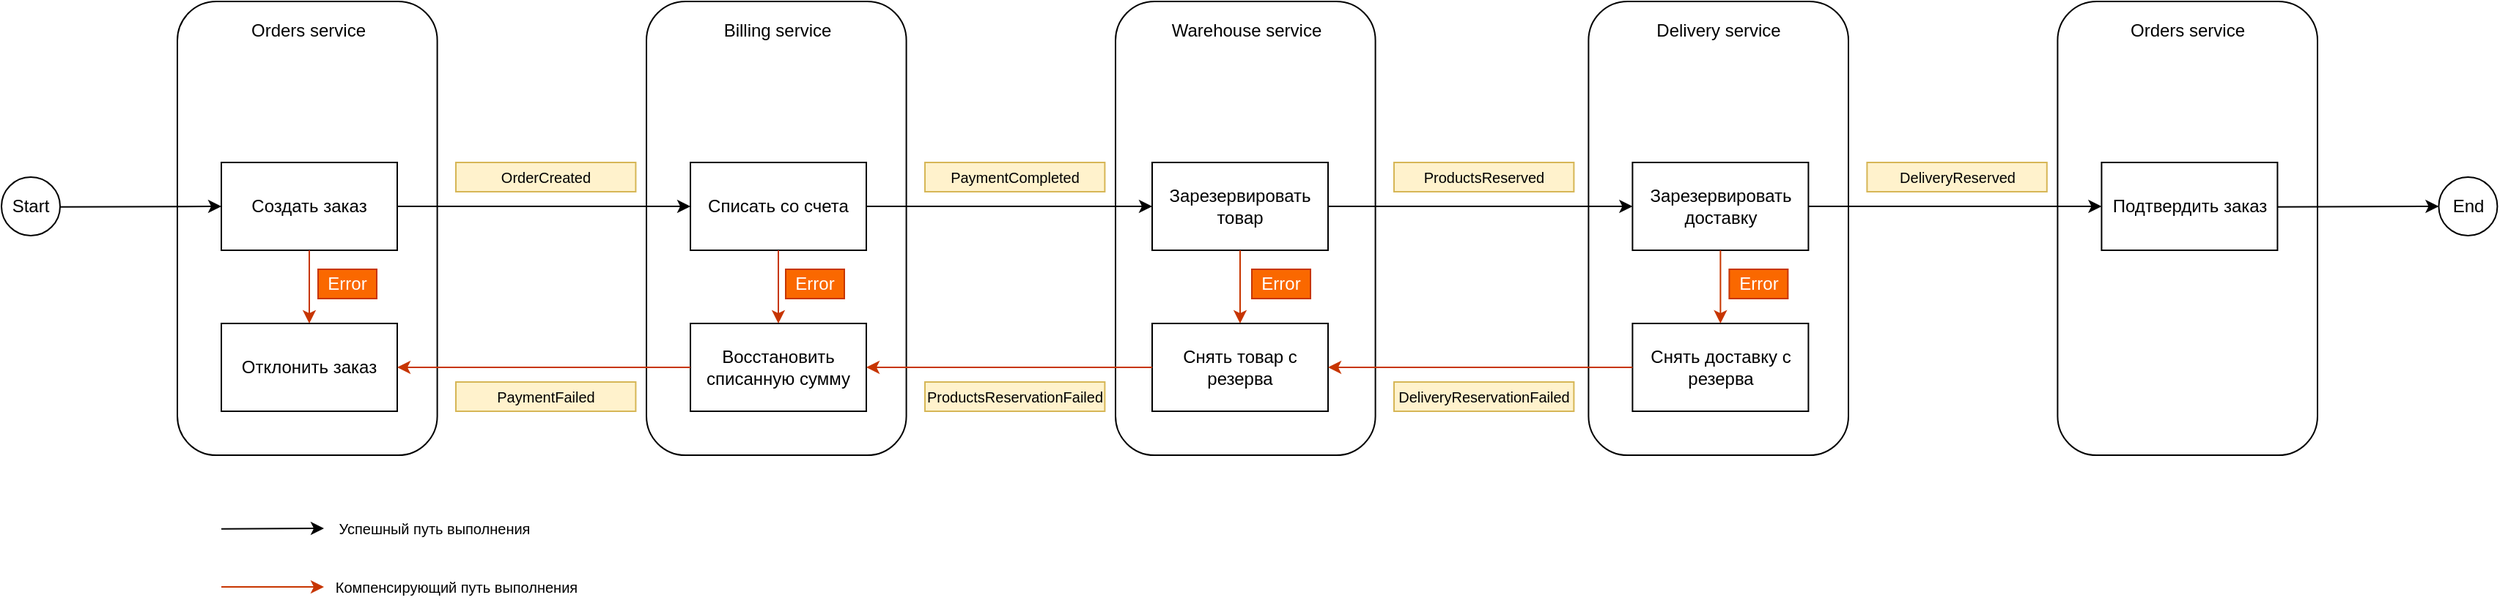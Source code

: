 <mxfile version="13.7.3" type="device"><diagram id="57MqKbJDSpgsxV5Au6rt" name="Страница 1"><mxGraphModel dx="2062" dy="-472" grid="1" gridSize="10" guides="1" tooltips="1" connect="1" arrows="1" fold="1" page="1" pageScale="1" pageWidth="1169" pageHeight="827" math="0" shadow="0"><root><mxCell id="0"/><mxCell id="1" parent="0"/><mxCell id="SCl7hQkHGPkv68IulZNW-81" value="" style="group" parent="1" vertex="1" connectable="0"><mxGeometry x="1422.7" y="1690" width="177.3" height="310" as="geometry"/></mxCell><mxCell id="SCl7hQkHGPkv68IulZNW-82" value="" style="rounded=1;whiteSpace=wrap;html=1;" parent="SCl7hQkHGPkv68IulZNW-81" vertex="1"><mxGeometry width="177.3" height="310" as="geometry"/></mxCell><mxCell id="SCl7hQkHGPkv68IulZNW-83" value="&lt;span style=&quot;font-size: 12px&quot;&gt;Orders service&lt;/span&gt;" style="text;html=1;align=center;verticalAlign=middle;resizable=0;points=[];autosize=1;fontSize=10;" parent="SCl7hQkHGPkv68IulZNW-81" vertex="1"><mxGeometry x="43.65" y="10" width="90" height="20" as="geometry"/></mxCell><mxCell id="SCl7hQkHGPkv68IulZNW-75" value="" style="group" parent="1" vertex="1" connectable="0"><mxGeometry x="1102.7" y="1690" width="177.3" height="310" as="geometry"/></mxCell><mxCell id="SCl7hQkHGPkv68IulZNW-76" value="" style="rounded=1;whiteSpace=wrap;html=1;" parent="SCl7hQkHGPkv68IulZNW-75" vertex="1"><mxGeometry width="177.3" height="310" as="geometry"/></mxCell><mxCell id="SCl7hQkHGPkv68IulZNW-77" value="&lt;span style=&quot;font-size: 12px&quot;&gt;Delivery&amp;nbsp;&lt;/span&gt;&lt;span style=&quot;font-size: 12px&quot;&gt;service&lt;/span&gt;" style="text;html=1;align=center;verticalAlign=middle;resizable=0;points=[];autosize=1;fontSize=10;" parent="SCl7hQkHGPkv68IulZNW-75" vertex="1"><mxGeometry x="38.65" y="10" width="100" height="20" as="geometry"/></mxCell><mxCell id="SCl7hQkHGPkv68IulZNW-72" value="" style="group" parent="1" vertex="1" connectable="0"><mxGeometry x="750" y="1690" width="177.3" height="310" as="geometry"/></mxCell><mxCell id="SCl7hQkHGPkv68IulZNW-73" value="" style="rounded=1;whiteSpace=wrap;html=1;" parent="SCl7hQkHGPkv68IulZNW-72" vertex="1"><mxGeometry x="30" width="177.3" height="310" as="geometry"/></mxCell><mxCell id="SCl7hQkHGPkv68IulZNW-74" value="&lt;span style=&quot;font-size: 12px&quot;&gt;Warehouse&amp;nbsp;&lt;/span&gt;&lt;span style=&quot;font-size: 12px&quot;&gt;service&lt;/span&gt;" style="text;html=1;align=center;verticalAlign=middle;resizable=0;points=[];autosize=1;fontSize=10;" parent="SCl7hQkHGPkv68IulZNW-72" vertex="1"><mxGeometry x="58.65" y="10" width="120" height="20" as="geometry"/></mxCell><mxCell id="SCl7hQkHGPkv68IulZNW-69" value="" style="group" parent="1" vertex="1" connectable="0"><mxGeometry x="460" y="1690" width="177.3" height="310" as="geometry"/></mxCell><mxCell id="SCl7hQkHGPkv68IulZNW-70" value="" style="rounded=1;whiteSpace=wrap;html=1;" parent="SCl7hQkHGPkv68IulZNW-69" vertex="1"><mxGeometry width="177.3" height="310" as="geometry"/></mxCell><mxCell id="SCl7hQkHGPkv68IulZNW-71" value="&lt;span style=&quot;font-size: 12px&quot;&gt;Billing&amp;nbsp;&lt;/span&gt;&lt;span style=&quot;font-size: 12px&quot;&gt;service&lt;/span&gt;" style="text;html=1;align=center;verticalAlign=middle;resizable=0;points=[];autosize=1;fontSize=10;" parent="SCl7hQkHGPkv68IulZNW-69" vertex="1"><mxGeometry x="43.65" y="10" width="90" height="20" as="geometry"/></mxCell><mxCell id="SCl7hQkHGPkv68IulZNW-88" value="Error" style="text;html=1;strokeColor=#C73500;fillColor=#fa6800;align=center;verticalAlign=middle;whiteSpace=wrap;rounded=0;fontColor=#ffffff;" parent="SCl7hQkHGPkv68IulZNW-69" vertex="1"><mxGeometry x="95" y="183" width="40" height="20" as="geometry"/></mxCell><mxCell id="SCl7hQkHGPkv68IulZNW-68" value="" style="group" parent="1" vertex="1" connectable="0"><mxGeometry x="140" y="1690" width="177.3" height="310" as="geometry"/></mxCell><mxCell id="SCl7hQkHGPkv68IulZNW-64" value="" style="rounded=1;whiteSpace=wrap;html=1;" parent="SCl7hQkHGPkv68IulZNW-68" vertex="1"><mxGeometry width="177.3" height="310" as="geometry"/></mxCell><mxCell id="SCl7hQkHGPkv68IulZNW-66" value="&lt;span style=&quot;font-size: 12px&quot;&gt;Orders service&lt;/span&gt;" style="text;html=1;align=center;verticalAlign=middle;resizable=0;points=[];autosize=1;fontSize=10;" parent="SCl7hQkHGPkv68IulZNW-68" vertex="1"><mxGeometry x="43.65" y="10" width="90" height="20" as="geometry"/></mxCell><mxCell id="SCl7hQkHGPkv68IulZNW-8" value="Error" style="text;html=1;strokeColor=#C73500;fillColor=#fa6800;align=center;verticalAlign=middle;whiteSpace=wrap;rounded=0;fontColor=#ffffff;" parent="SCl7hQkHGPkv68IulZNW-68" vertex="1"><mxGeometry x="96" y="183" width="40" height="20" as="geometry"/></mxCell><mxCell id="SCl7hQkHGPkv68IulZNW-12" value="Start" style="ellipse;whiteSpace=wrap;html=1;aspect=fixed;" parent="1" vertex="1"><mxGeometry x="20" y="1810" width="40" height="40" as="geometry"/></mxCell><mxCell id="SCl7hQkHGPkv68IulZNW-13" value="" style="endArrow=classic;html=1;exitX=0.085;exitY=0.969;exitDx=0;exitDy=0;exitPerimeter=0;entryX=0;entryY=0.5;entryDx=0;entryDy=0;" parent="1" target="SCl7hQkHGPkv68IulZNW-14" edge="1"><mxGeometry width="50" height="50" relative="1" as="geometry"><mxPoint x="60.0" y="1830.38" as="sourcePoint"/><mxPoint x="190" y="1830" as="targetPoint"/></mxGeometry></mxCell><mxCell id="SCl7hQkHGPkv68IulZNW-14" value="Создать заказ" style="rounded=0;whiteSpace=wrap;html=1;" parent="1" vertex="1"><mxGeometry x="170" y="1800" width="120" height="60" as="geometry"/></mxCell><mxCell id="SCl7hQkHGPkv68IulZNW-15" value="Списать со счета" style="rounded=0;whiteSpace=wrap;html=1;" parent="1" vertex="1"><mxGeometry x="490" y="1800" width="120" height="60" as="geometry"/></mxCell><mxCell id="SCl7hQkHGPkv68IulZNW-16" value="Зарезервировать товар" style="rounded=0;whiteSpace=wrap;html=1;" parent="1" vertex="1"><mxGeometry x="805" y="1800" width="120" height="60" as="geometry"/></mxCell><mxCell id="SCl7hQkHGPkv68IulZNW-17" value="Зарезервировать доставку" style="rounded=0;whiteSpace=wrap;html=1;" parent="1" vertex="1"><mxGeometry x="1132.7" y="1800" width="120" height="60" as="geometry"/></mxCell><mxCell id="SCl7hQkHGPkv68IulZNW-20" value="Подтвердить заказ" style="rounded=0;whiteSpace=wrap;html=1;" parent="1" vertex="1"><mxGeometry x="1452.7" y="1800" width="120" height="60" as="geometry"/></mxCell><mxCell id="SCl7hQkHGPkv68IulZNW-22" value="" style="endArrow=classic;html=1;exitX=0.085;exitY=0.969;exitDx=0;exitDy=0;exitPerimeter=0;entryX=0;entryY=0.5;entryDx=0;entryDy=0;" parent="1" edge="1"><mxGeometry width="50" height="50" relative="1" as="geometry"><mxPoint x="1572.7" y="1830.38" as="sourcePoint"/><mxPoint x="1682.7" y="1830" as="targetPoint"/></mxGeometry></mxCell><mxCell id="SCl7hQkHGPkv68IulZNW-23" value="End" style="ellipse;whiteSpace=wrap;html=1;aspect=fixed;" parent="1" vertex="1"><mxGeometry x="1682.7" y="1810" width="40" height="40" as="geometry"/></mxCell><mxCell id="SCl7hQkHGPkv68IulZNW-9" value="OrderCreated" style="rounded=0;whiteSpace=wrap;html=1;fillColor=#fff2cc;strokeColor=#d6b656;fontSize=10;" parent="1" vertex="1"><mxGeometry x="330" y="1800" width="122.7" height="20" as="geometry"/></mxCell><mxCell id="SCl7hQkHGPkv68IulZNW-25" value="PaymentCompleted" style="rounded=0;whiteSpace=wrap;html=1;fillColor=#fff2cc;strokeColor=#d6b656;fontSize=10;" parent="1" vertex="1"><mxGeometry x="650" y="1800" width="122.7" height="20" as="geometry"/></mxCell><mxCell id="SCl7hQkHGPkv68IulZNW-26" value="PaymentFailed" style="rounded=0;whiteSpace=wrap;html=1;fillColor=#fff2cc;strokeColor=#d6b656;fontSize=10;" parent="1" vertex="1"><mxGeometry x="330" y="1950" width="122.7" height="20" as="geometry"/></mxCell><mxCell id="SCl7hQkHGPkv68IulZNW-27" value="ProductsReserved" style="rounded=0;whiteSpace=wrap;html=1;fillColor=#fff2cc;strokeColor=#d6b656;fontSize=10;" parent="1" vertex="1"><mxGeometry x="970" y="1800" width="122.7" height="20" as="geometry"/></mxCell><mxCell id="SCl7hQkHGPkv68IulZNW-28" value="ProductsReservationFailed" style="rounded=0;whiteSpace=wrap;html=1;fillColor=#fff2cc;strokeColor=#d6b656;fontSize=10;" parent="1" vertex="1"><mxGeometry x="650" y="1950" width="122.7" height="20" as="geometry"/></mxCell><mxCell id="SCl7hQkHGPkv68IulZNW-29" value="DeliveryReserved" style="rounded=0;whiteSpace=wrap;html=1;fillColor=#fff2cc;strokeColor=#d6b656;fontSize=10;" parent="1" vertex="1"><mxGeometry x="1292.7" y="1800" width="122.7" height="20" as="geometry"/></mxCell><mxCell id="SCl7hQkHGPkv68IulZNW-30" value="DeliveryReservationFailed" style="rounded=0;whiteSpace=wrap;html=1;fillColor=#fff2cc;strokeColor=#d6b656;fontSize=10;" parent="1" vertex="1"><mxGeometry x="970" y="1950" width="122.7" height="20" as="geometry"/></mxCell><mxCell id="SCl7hQkHGPkv68IulZNW-32" value="" style="endArrow=classic;html=1;entryX=0;entryY=0.5;entryDx=0;entryDy=0;" parent="1" source="SCl7hQkHGPkv68IulZNW-14" target="SCl7hQkHGPkv68IulZNW-15" edge="1"><mxGeometry width="50" height="50" relative="1" as="geometry"><mxPoint x="320" y="1830" as="sourcePoint"/><mxPoint x="450" y="1830" as="targetPoint"/></mxGeometry></mxCell><mxCell id="SCl7hQkHGPkv68IulZNW-33" value="" style="endArrow=classic;html=1;exitX=1;exitY=0.5;exitDx=0;exitDy=0;" parent="1" source="SCl7hQkHGPkv68IulZNW-15" target="SCl7hQkHGPkv68IulZNW-16" edge="1"><mxGeometry width="50" height="50" relative="1" as="geometry"><mxPoint x="620" y="1829.58" as="sourcePoint"/><mxPoint x="760" y="1829.58" as="targetPoint"/></mxGeometry></mxCell><mxCell id="SCl7hQkHGPkv68IulZNW-34" value="" style="endArrow=classic;html=1;exitX=1;exitY=0.5;exitDx=0;exitDy=0;entryX=0;entryY=0.5;entryDx=0;entryDy=0;" parent="1" source="SCl7hQkHGPkv68IulZNW-16" target="SCl7hQkHGPkv68IulZNW-17" edge="1"><mxGeometry width="50" height="50" relative="1" as="geometry"><mxPoint x="935" y="1829.58" as="sourcePoint"/><mxPoint x="1045" y="1830" as="targetPoint"/></mxGeometry></mxCell><mxCell id="SCl7hQkHGPkv68IulZNW-35" value="" style="endArrow=classic;html=1;exitX=1;exitY=0.5;exitDx=0;exitDy=0;entryX=0;entryY=0.5;entryDx=0;entryDy=0;" parent="1" source="SCl7hQkHGPkv68IulZNW-17" target="SCl7hQkHGPkv68IulZNW-20" edge="1"><mxGeometry width="50" height="50" relative="1" as="geometry"><mxPoint x="982.7" y="1840" as="sourcePoint"/><mxPoint x="1142.7" y="1840" as="targetPoint"/></mxGeometry></mxCell><mxCell id="SCl7hQkHGPkv68IulZNW-36" value="Отклонить заказ" style="rounded=0;whiteSpace=wrap;html=1;" parent="1" vertex="1"><mxGeometry x="170" y="1910" width="120" height="60" as="geometry"/></mxCell><mxCell id="SCl7hQkHGPkv68IulZNW-37" value="Восстановить списанную сумму" style="rounded=0;whiteSpace=wrap;html=1;" parent="1" vertex="1"><mxGeometry x="490" y="1910" width="120" height="60" as="geometry"/></mxCell><mxCell id="SCl7hQkHGPkv68IulZNW-38" value="Снять товар с резерва" style="rounded=0;whiteSpace=wrap;html=1;" parent="1" vertex="1"><mxGeometry x="805" y="1910" width="120" height="60" as="geometry"/></mxCell><mxCell id="SCl7hQkHGPkv68IulZNW-39" value="Снять доставку с резерва" style="rounded=0;whiteSpace=wrap;html=1;" parent="1" vertex="1"><mxGeometry x="1132.7" y="1910" width="120" height="60" as="geometry"/></mxCell><mxCell id="SCl7hQkHGPkv68IulZNW-45" value="" style="endArrow=none;html=1;entryX=0;entryY=0.5;entryDx=0;entryDy=0;endFill=0;startArrow=classic;startFill=1;fillColor=#fa6800;strokeColor=#C73500;" parent="1" source="SCl7hQkHGPkv68IulZNW-36" target="SCl7hQkHGPkv68IulZNW-37" edge="1"><mxGeometry width="50" height="50" relative="1" as="geometry"><mxPoint x="320" y="1940" as="sourcePoint"/><mxPoint x="450" y="1940" as="targetPoint"/></mxGeometry></mxCell><mxCell id="SCl7hQkHGPkv68IulZNW-46" value="" style="endArrow=none;html=1;exitX=1;exitY=0.5;exitDx=0;exitDy=0;endFill=0;startArrow=classic;startFill=1;fillColor=#fa6800;strokeColor=#C73500;" parent="1" source="SCl7hQkHGPkv68IulZNW-37" target="SCl7hQkHGPkv68IulZNW-38" edge="1"><mxGeometry width="50" height="50" relative="1" as="geometry"><mxPoint x="620" y="1939.58" as="sourcePoint"/><mxPoint x="760" y="1939.58" as="targetPoint"/></mxGeometry></mxCell><mxCell id="SCl7hQkHGPkv68IulZNW-47" value="" style="endArrow=none;html=1;exitX=1;exitY=0.5;exitDx=0;exitDy=0;entryX=0;entryY=0.5;entryDx=0;entryDy=0;endFill=0;startArrow=classic;startFill=1;fillColor=#fa6800;strokeColor=#C73500;" parent="1" source="SCl7hQkHGPkv68IulZNW-38" target="SCl7hQkHGPkv68IulZNW-39" edge="1"><mxGeometry width="50" height="50" relative="1" as="geometry"><mxPoint x="935" y="1939.58" as="sourcePoint"/><mxPoint x="1045" y="1940" as="targetPoint"/></mxGeometry></mxCell><mxCell id="SCl7hQkHGPkv68IulZNW-49" value="" style="endArrow=none;html=1;exitX=0.5;exitY=0;exitDx=0;exitDy=0;endFill=0;startArrow=classic;startFill=1;fillColor=#fa6800;strokeColor=#C73500;entryX=0.5;entryY=1;entryDx=0;entryDy=0;" parent="1" source="SCl7hQkHGPkv68IulZNW-39" target="SCl7hQkHGPkv68IulZNW-17" edge="1"><mxGeometry width="50" height="50" relative="1" as="geometry"><mxPoint x="997.7" y="1950" as="sourcePoint"/><mxPoint x="1182.7" y="1870" as="targetPoint"/></mxGeometry></mxCell><mxCell id="SCl7hQkHGPkv68IulZNW-50" value="" style="endArrow=none;html=1;exitX=0.5;exitY=0;exitDx=0;exitDy=0;endFill=0;startArrow=classic;startFill=1;fillColor=#fa6800;strokeColor=#C73500;entryX=0.5;entryY=1;entryDx=0;entryDy=0;" parent="1" source="SCl7hQkHGPkv68IulZNW-38" target="SCl7hQkHGPkv68IulZNW-16" edge="1"><mxGeometry width="50" height="50" relative="1" as="geometry"><mxPoint x="1140" y="1920" as="sourcePoint"/><mxPoint x="1140" y="1870" as="targetPoint"/></mxGeometry></mxCell><mxCell id="SCl7hQkHGPkv68IulZNW-51" value="" style="endArrow=none;html=1;exitX=0.5;exitY=0;exitDx=0;exitDy=0;endFill=0;startArrow=classic;startFill=1;fillColor=#fa6800;strokeColor=#C73500;entryX=0.5;entryY=1;entryDx=0;entryDy=0;" parent="1" source="SCl7hQkHGPkv68IulZNW-37" target="SCl7hQkHGPkv68IulZNW-15" edge="1"><mxGeometry width="50" height="50" relative="1" as="geometry"><mxPoint x="825" y="1920" as="sourcePoint"/><mxPoint x="825" y="1870" as="targetPoint"/></mxGeometry></mxCell><mxCell id="SCl7hQkHGPkv68IulZNW-52" value="" style="endArrow=none;html=1;exitX=0.5;exitY=0;exitDx=0;exitDy=0;endFill=0;startArrow=classic;startFill=1;fillColor=#fa6800;strokeColor=#C73500;" parent="1" source="SCl7hQkHGPkv68IulZNW-36" target="SCl7hQkHGPkv68IulZNW-14" edge="1"><mxGeometry width="50" height="50" relative="1" as="geometry"><mxPoint x="500" y="1920" as="sourcePoint"/><mxPoint x="500" y="1870" as="targetPoint"/></mxGeometry></mxCell><mxCell id="SCl7hQkHGPkv68IulZNW-56" value="" style="endArrow=none;html=1;endFill=0;startArrow=classic;startFill=1;fillColor=#fa6800;strokeColor=#C73500;" parent="1" edge="1"><mxGeometry width="50" height="50" relative="1" as="geometry"><mxPoint x="240" y="2090" as="sourcePoint"/><mxPoint x="170" y="2090" as="targetPoint"/></mxGeometry></mxCell><mxCell id="SCl7hQkHGPkv68IulZNW-57" value="" style="endArrow=classic;html=1;exitX=0.085;exitY=0.969;exitDx=0;exitDy=0;exitPerimeter=0;" parent="1" edge="1"><mxGeometry width="50" height="50" relative="1" as="geometry"><mxPoint x="170" y="2050.38" as="sourcePoint"/><mxPoint x="240" y="2050" as="targetPoint"/></mxGeometry></mxCell><mxCell id="SCl7hQkHGPkv68IulZNW-59" value="Успешный путь выполнения" style="text;html=1;align=center;verticalAlign=middle;resizable=0;points=[];autosize=1;fontSize=10;" parent="1" vertex="1"><mxGeometry x="240" y="2040" width="150" height="20" as="geometry"/></mxCell><mxCell id="SCl7hQkHGPkv68IulZNW-60" value="Компенсирующий путь выполнения" style="text;html=1;align=center;verticalAlign=middle;resizable=0;points=[];autosize=1;fontSize=10;" parent="1" vertex="1"><mxGeometry x="240" y="2080" width="180" height="20" as="geometry"/></mxCell><mxCell id="SCl7hQkHGPkv68IulZNW-89" value="Error" style="text;html=1;strokeColor=#C73500;fillColor=#fa6800;align=center;verticalAlign=middle;whiteSpace=wrap;rounded=0;fontColor=#ffffff;" parent="1" vertex="1"><mxGeometry x="873" y="1873" width="40" height="20" as="geometry"/></mxCell><mxCell id="SCl7hQkHGPkv68IulZNW-90" value="Error" style="text;html=1;strokeColor=#C73500;fillColor=#fa6800;align=center;verticalAlign=middle;whiteSpace=wrap;rounded=0;fontColor=#ffffff;" parent="1" vertex="1"><mxGeometry x="1198.7" y="1873" width="40" height="20" as="geometry"/></mxCell></root></mxGraphModel></diagram></mxfile>